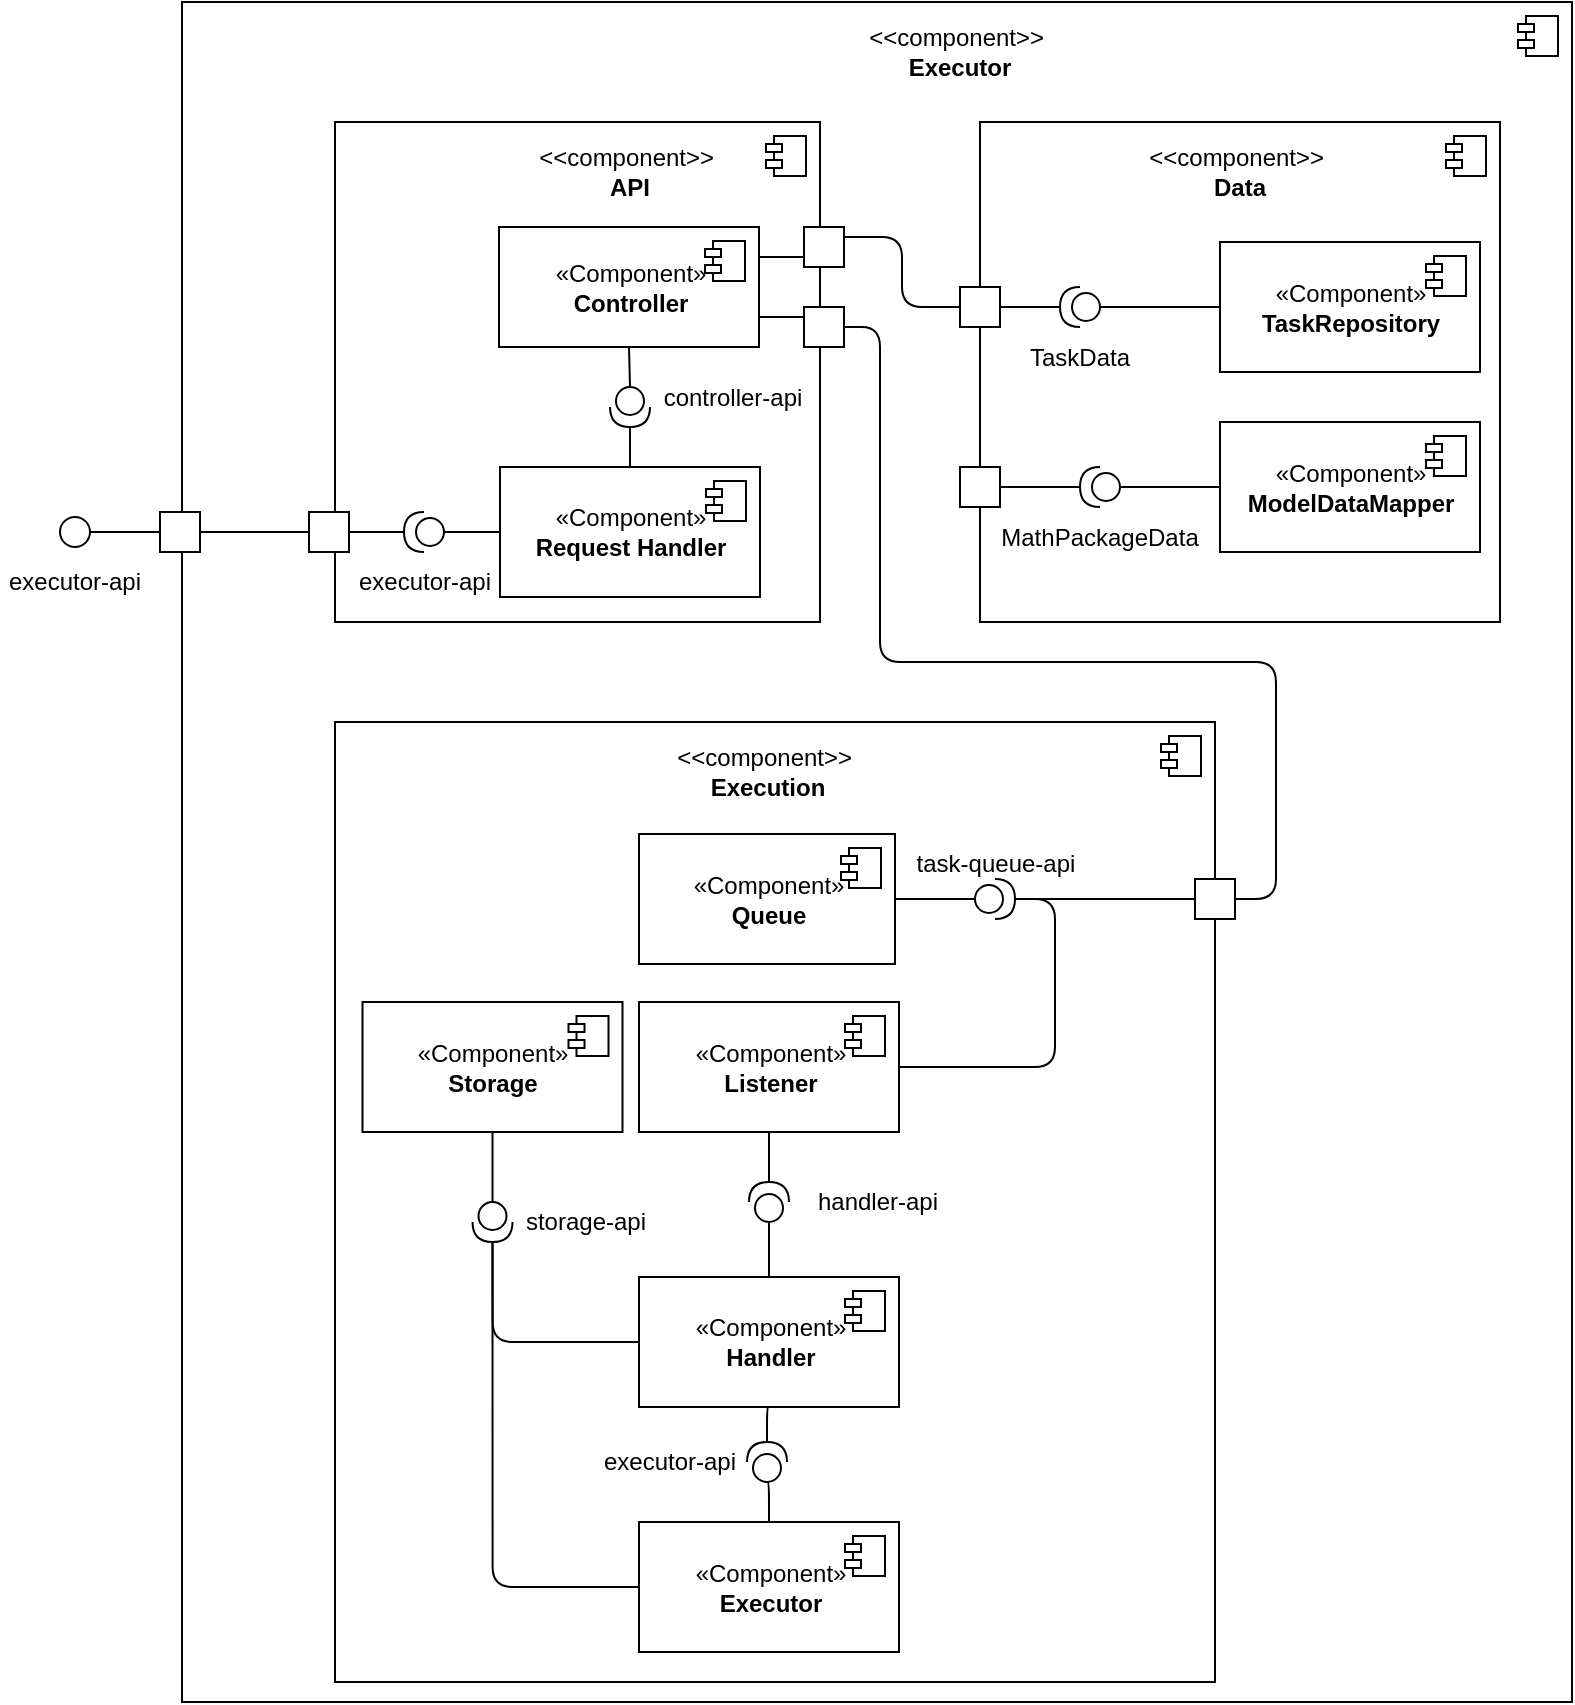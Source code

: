 <mxfile version="17.2.4" type="device"><diagram id="WurbF0cDGDQfX0howbOm" name="Страница 1"><mxGraphModel dx="1018" dy="1910" grid="1" gridSize="10" guides="1" tooltips="1" connect="1" arrows="1" fold="1" page="1" pageScale="1" pageWidth="827" pageHeight="1169" math="0" shadow="0"><root><mxCell id="0"/><mxCell id="1" parent="0"/><mxCell id="7Coa1NzDVGj1QFFaBr9d-44" value="" style="html=1;dropTarget=0;fillColor=none;" parent="1" vertex="1"><mxGeometry x="101" y="-1130" width="695" height="850" as="geometry"/></mxCell><mxCell id="7Coa1NzDVGj1QFFaBr9d-45" value="" style="shape=module;jettyWidth=8;jettyHeight=4;" parent="7Coa1NzDVGj1QFFaBr9d-44" vertex="1"><mxGeometry x="1" width="20" height="20" relative="1" as="geometry"><mxPoint x="-27" y="7" as="offset"/></mxGeometry></mxCell><mxCell id="7Coa1NzDVGj1QFFaBr9d-40" value="" style="html=1;dropTarget=0;" parent="1" vertex="1"><mxGeometry x="177.5" y="-1070" width="242.5" height="250" as="geometry"/></mxCell><mxCell id="7Coa1NzDVGj1QFFaBr9d-41" value="" style="shape=module;jettyWidth=8;jettyHeight=4;" parent="7Coa1NzDVGj1QFFaBr9d-40" vertex="1"><mxGeometry x="1" width="20" height="20" relative="1" as="geometry"><mxPoint x="-27" y="7" as="offset"/></mxGeometry></mxCell><mxCell id="7Coa1NzDVGj1QFFaBr9d-46" value="&amp;lt;&amp;lt;component&amp;gt;&amp;gt;&amp;nbsp;&lt;br&gt;&lt;b&gt;Executor&lt;/b&gt;" style="text;html=1;strokeColor=none;fillColor=none;align=center;verticalAlign=middle;whiteSpace=wrap;rounded=0;" parent="1" vertex="1"><mxGeometry x="459.5" y="-1120" width="60" height="30" as="geometry"/></mxCell><mxCell id="7Coa1NzDVGj1QFFaBr9d-47" value="&amp;lt;&amp;lt;component&amp;gt;&amp;gt;&amp;nbsp;&lt;br&gt;&lt;b&gt;API&lt;/b&gt;" style="text;html=1;strokeColor=none;fillColor=none;align=center;verticalAlign=middle;whiteSpace=wrap;rounded=0;" parent="1" vertex="1"><mxGeometry x="294.5" y="-1060" width="60" height="30" as="geometry"/></mxCell><mxCell id="7Coa1NzDVGj1QFFaBr9d-111" style="edgeStyle=orthogonalEdgeStyle;rounded=1;orthogonalLoop=1;jettySize=auto;html=1;exitX=1;exitY=0.25;exitDx=0;exitDy=0;entryX=0;entryY=0.75;entryDx=0;entryDy=0;endArrow=none;endFill=0;" parent="1" source="7Coa1NzDVGj1QFFaBr9d-49" target="7Coa1NzDVGj1QFFaBr9d-94" edge="1"><mxGeometry relative="1" as="geometry"/></mxCell><mxCell id="7Coa1NzDVGj1QFFaBr9d-112" style="edgeStyle=orthogonalEdgeStyle;rounded=1;orthogonalLoop=1;jettySize=auto;html=1;exitX=1;exitY=0.75;exitDx=0;exitDy=0;entryX=0;entryY=0.25;entryDx=0;entryDy=0;endArrow=none;endFill=0;" parent="1" source="7Coa1NzDVGj1QFFaBr9d-49" target="7Coa1NzDVGj1QFFaBr9d-97" edge="1"><mxGeometry relative="1" as="geometry"/></mxCell><mxCell id="7Coa1NzDVGj1QFFaBr9d-49" value="«Component»&lt;br&gt;&lt;b&gt;Controller&lt;/b&gt;" style="html=1;dropTarget=0;" parent="1" vertex="1"><mxGeometry x="259.5" y="-1017.5" width="130" height="60" as="geometry"/></mxCell><mxCell id="7Coa1NzDVGj1QFFaBr9d-50" value="" style="shape=module;jettyWidth=8;jettyHeight=4;" parent="7Coa1NzDVGj1QFFaBr9d-49" vertex="1"><mxGeometry x="1" width="20" height="20" relative="1" as="geometry"><mxPoint x="-27" y="7" as="offset"/></mxGeometry></mxCell><mxCell id="7Coa1NzDVGj1QFFaBr9d-51" value="«Component»&lt;br&gt;&lt;b&gt;Request Handler&lt;/b&gt;" style="html=1;dropTarget=0;" parent="1" vertex="1"><mxGeometry x="260" y="-897.5" width="130" height="65" as="geometry"/></mxCell><mxCell id="7Coa1NzDVGj1QFFaBr9d-52" value="" style="shape=module;jettyWidth=8;jettyHeight=4;" parent="7Coa1NzDVGj1QFFaBr9d-51" vertex="1"><mxGeometry x="1" width="20" height="20" relative="1" as="geometry"><mxPoint x="-27" y="7" as="offset"/></mxGeometry></mxCell><mxCell id="7Coa1NzDVGj1QFFaBr9d-53" value="" style="html=1;dropTarget=0;" parent="1" vertex="1"><mxGeometry x="500" y="-1070" width="260" height="250" as="geometry"/></mxCell><mxCell id="7Coa1NzDVGj1QFFaBr9d-54" value="" style="shape=module;jettyWidth=8;jettyHeight=4;" parent="7Coa1NzDVGj1QFFaBr9d-53" vertex="1"><mxGeometry x="1" width="20" height="20" relative="1" as="geometry"><mxPoint x="-27" y="7" as="offset"/></mxGeometry></mxCell><mxCell id="7Coa1NzDVGj1QFFaBr9d-55" value="&amp;lt;&amp;lt;component&amp;gt;&amp;gt;&amp;nbsp;&lt;br&gt;&lt;b&gt;Data&lt;/b&gt;" style="text;html=1;strokeColor=none;fillColor=none;align=center;verticalAlign=middle;whiteSpace=wrap;rounded=0;" parent="1" vertex="1"><mxGeometry x="600" y="-1060" width="60" height="30" as="geometry"/></mxCell><mxCell id="7Coa1NzDVGj1QFFaBr9d-80" style="edgeStyle=orthogonalEdgeStyle;rounded=0;orthogonalLoop=1;jettySize=auto;html=1;exitX=0;exitY=0.5;exitDx=0;exitDy=0;entryX=0;entryY=0.5;entryDx=0;entryDy=0;entryPerimeter=0;endArrow=none;endFill=0;" parent="1" source="7Coa1NzDVGj1QFFaBr9d-58" target="7Coa1NzDVGj1QFFaBr9d-79" edge="1"><mxGeometry relative="1" as="geometry"/></mxCell><mxCell id="7Coa1NzDVGj1QFFaBr9d-58" value="«Component»&lt;br&gt;&lt;b&gt;TaskRepository&lt;/b&gt;" style="html=1;dropTarget=0;" parent="1" vertex="1"><mxGeometry x="620" y="-1010" width="130" height="65" as="geometry"/></mxCell><mxCell id="7Coa1NzDVGj1QFFaBr9d-59" value="" style="shape=module;jettyWidth=8;jettyHeight=4;" parent="7Coa1NzDVGj1QFFaBr9d-58" vertex="1"><mxGeometry x="1" width="20" height="20" relative="1" as="geometry"><mxPoint x="-27" y="7" as="offset"/></mxGeometry></mxCell><mxCell id="7Coa1NzDVGj1QFFaBr9d-60" value="" style="html=1;dropTarget=0;" parent="1" vertex="1"><mxGeometry x="177.5" y="-770" width="440" height="480" as="geometry"/></mxCell><mxCell id="7Coa1NzDVGj1QFFaBr9d-61" value="" style="shape=module;jettyWidth=8;jettyHeight=4;" parent="7Coa1NzDVGj1QFFaBr9d-60" vertex="1"><mxGeometry x="1" width="20" height="20" relative="1" as="geometry"><mxPoint x="-27" y="7" as="offset"/></mxGeometry></mxCell><mxCell id="7Coa1NzDVGj1QFFaBr9d-62" value="&amp;lt;&amp;lt;component&amp;gt;&amp;gt;&amp;nbsp;&lt;br&gt;&lt;b&gt;Execution&lt;/b&gt;" style="text;html=1;strokeColor=none;fillColor=none;align=center;verticalAlign=middle;whiteSpace=wrap;rounded=0;" parent="1" vertex="1"><mxGeometry x="363.5" y="-760" width="60" height="30" as="geometry"/></mxCell><mxCell id="7Coa1NzDVGj1QFFaBr9d-63" value="«Component»&lt;br&gt;&lt;b&gt;Executor&lt;/b&gt;" style="html=1;dropTarget=0;" parent="1" vertex="1"><mxGeometry x="329.5" y="-370" width="130" height="65" as="geometry"/></mxCell><mxCell id="7Coa1NzDVGj1QFFaBr9d-64" value="" style="shape=module;jettyWidth=8;jettyHeight=4;" parent="7Coa1NzDVGj1QFFaBr9d-63" vertex="1"><mxGeometry x="1" width="20" height="20" relative="1" as="geometry"><mxPoint x="-27" y="7" as="offset"/></mxGeometry></mxCell><mxCell id="7Coa1NzDVGj1QFFaBr9d-122" style="edgeStyle=orthogonalEdgeStyle;rounded=1;orthogonalLoop=1;jettySize=auto;html=1;exitX=0.5;exitY=1;exitDx=0;exitDy=0;entryX=1;entryY=0.5;entryDx=0;entryDy=0;entryPerimeter=0;endArrow=none;endFill=0;" parent="1" source="7Coa1NzDVGj1QFFaBr9d-65" target="7Coa1NzDVGj1QFFaBr9d-121" edge="1"><mxGeometry relative="1" as="geometry"/></mxCell><mxCell id="7Coa1NzDVGj1QFFaBr9d-65" value="«Component»&lt;br&gt;&lt;b&gt;Handler&lt;/b&gt;" style="html=1;dropTarget=0;" parent="1" vertex="1"><mxGeometry x="329.5" y="-492.5" width="130" height="65" as="geometry"/></mxCell><mxCell id="7Coa1NzDVGj1QFFaBr9d-66" value="" style="shape=module;jettyWidth=8;jettyHeight=4;" parent="7Coa1NzDVGj1QFFaBr9d-65" vertex="1"><mxGeometry x="1" width="20" height="20" relative="1" as="geometry"><mxPoint x="-27" y="7" as="offset"/></mxGeometry></mxCell><mxCell id="7Coa1NzDVGj1QFFaBr9d-86" style="edgeStyle=orthogonalEdgeStyle;rounded=0;orthogonalLoop=1;jettySize=auto;html=1;exitX=0;exitY=0.5;exitDx=0;exitDy=0;entryX=0;entryY=0.5;entryDx=0;entryDy=0;entryPerimeter=0;endArrow=none;endFill=0;" parent="1" source="7Coa1NzDVGj1QFFaBr9d-67" target="7Coa1NzDVGj1QFFaBr9d-85" edge="1"><mxGeometry relative="1" as="geometry"/></mxCell><mxCell id="7Coa1NzDVGj1QFFaBr9d-67" value="«Component»&lt;br&gt;&lt;b&gt;ModelDataMapper&lt;/b&gt;" style="html=1;dropTarget=0;" parent="1" vertex="1"><mxGeometry x="620" y="-920" width="130" height="65" as="geometry"/></mxCell><mxCell id="7Coa1NzDVGj1QFFaBr9d-68" value="" style="shape=module;jettyWidth=8;jettyHeight=4;" parent="7Coa1NzDVGj1QFFaBr9d-67" vertex="1"><mxGeometry x="1" width="20" height="20" relative="1" as="geometry"><mxPoint x="-27" y="7" as="offset"/></mxGeometry></mxCell><mxCell id="7Coa1NzDVGj1QFFaBr9d-69" value="«Component»&lt;br&gt;&lt;b&gt;Listener&lt;/b&gt;" style="html=1;dropTarget=0;" parent="1" vertex="1"><mxGeometry x="329.5" y="-630" width="130" height="65" as="geometry"/></mxCell><mxCell id="7Coa1NzDVGj1QFFaBr9d-70" value="" style="shape=module;jettyWidth=8;jettyHeight=4;" parent="7Coa1NzDVGj1QFFaBr9d-69" vertex="1"><mxGeometry x="1" width="20" height="20" relative="1" as="geometry"><mxPoint x="-27" y="7" as="offset"/></mxGeometry></mxCell><mxCell id="7Coa1NzDVGj1QFFaBr9d-91" style="edgeStyle=orthogonalEdgeStyle;rounded=0;orthogonalLoop=1;jettySize=auto;html=1;exitX=1;exitY=0.5;exitDx=0;exitDy=0;entryX=0;entryY=0.5;entryDx=0;entryDy=0;entryPerimeter=0;endArrow=none;endFill=0;" parent="1" source="7Coa1NzDVGj1QFFaBr9d-72" target="7Coa1NzDVGj1QFFaBr9d-78" edge="1"><mxGeometry relative="1" as="geometry"/></mxCell><mxCell id="7Coa1NzDVGj1QFFaBr9d-72" value="«Component»&lt;br&gt;&lt;b&gt;Queue&lt;/b&gt;" style="html=1;dropTarget=0;" parent="1" vertex="1"><mxGeometry x="329.5" y="-714" width="128" height="65" as="geometry"/></mxCell><mxCell id="7Coa1NzDVGj1QFFaBr9d-73" value="" style="shape=module;jettyWidth=8;jettyHeight=4;" parent="7Coa1NzDVGj1QFFaBr9d-72" vertex="1"><mxGeometry x="1" width="20" height="20" relative="1" as="geometry"><mxPoint x="-27" y="7" as="offset"/></mxGeometry></mxCell><mxCell id="7Coa1NzDVGj1QFFaBr9d-74" value="«Component»&lt;br&gt;&lt;b&gt;Storage&lt;/b&gt;" style="html=1;dropTarget=0;" parent="1" vertex="1"><mxGeometry x="191.25" y="-630" width="130" height="65" as="geometry"/></mxCell><mxCell id="7Coa1NzDVGj1QFFaBr9d-75" value="" style="shape=module;jettyWidth=8;jettyHeight=4;" parent="7Coa1NzDVGj1QFFaBr9d-74" vertex="1"><mxGeometry x="1" width="20" height="20" relative="1" as="geometry"><mxPoint x="-27" y="7" as="offset"/></mxGeometry></mxCell><mxCell id="7Coa1NzDVGj1QFFaBr9d-76" value="" style="whiteSpace=wrap;html=1;aspect=fixed;" parent="1" vertex="1"><mxGeometry x="607.5" y="-691.5" width="20" height="20" as="geometry"/></mxCell><mxCell id="7Coa1NzDVGj1QFFaBr9d-92" style="edgeStyle=orthogonalEdgeStyle;rounded=0;orthogonalLoop=1;jettySize=auto;html=1;exitX=1;exitY=0.5;exitDx=0;exitDy=0;exitPerimeter=0;entryX=0;entryY=0.5;entryDx=0;entryDy=0;endArrow=none;endFill=0;" parent="1" source="7Coa1NzDVGj1QFFaBr9d-78" target="7Coa1NzDVGj1QFFaBr9d-76" edge="1"><mxGeometry relative="1" as="geometry"/></mxCell><mxCell id="7Coa1NzDVGj1QFFaBr9d-115" style="edgeStyle=orthogonalEdgeStyle;rounded=1;orthogonalLoop=1;jettySize=auto;html=1;exitX=1;exitY=0.5;exitDx=0;exitDy=0;exitPerimeter=0;entryX=1;entryY=0.5;entryDx=0;entryDy=0;endArrow=none;endFill=0;" parent="1" source="7Coa1NzDVGj1QFFaBr9d-78" target="7Coa1NzDVGj1QFFaBr9d-69" edge="1"><mxGeometry relative="1" as="geometry"/></mxCell><mxCell id="7Coa1NzDVGj1QFFaBr9d-78" value="" style="shape=providedRequiredInterface;html=1;verticalLabelPosition=bottom;sketch=0;direction=east;" parent="1" vertex="1"><mxGeometry x="497.5" y="-691.5" width="20" height="20" as="geometry"/></mxCell><mxCell id="7Coa1NzDVGj1QFFaBr9d-82" style="edgeStyle=orthogonalEdgeStyle;rounded=0;orthogonalLoop=1;jettySize=auto;html=1;exitX=1;exitY=0.5;exitDx=0;exitDy=0;exitPerimeter=0;entryX=1;entryY=0.5;entryDx=0;entryDy=0;endArrow=none;endFill=0;" parent="1" source="7Coa1NzDVGj1QFFaBr9d-79" target="7Coa1NzDVGj1QFFaBr9d-81" edge="1"><mxGeometry relative="1" as="geometry"/></mxCell><mxCell id="7Coa1NzDVGj1QFFaBr9d-79" value="" style="shape=providedRequiredInterface;html=1;verticalLabelPosition=bottom;sketch=0;direction=west;" parent="1" vertex="1"><mxGeometry x="540" y="-987.5" width="20" height="20" as="geometry"/></mxCell><mxCell id="7Coa1NzDVGj1QFFaBr9d-81" value="" style="whiteSpace=wrap;html=1;aspect=fixed;" parent="1" vertex="1"><mxGeometry x="490" y="-987.5" width="20" height="20" as="geometry"/></mxCell><mxCell id="7Coa1NzDVGj1QFFaBr9d-84" value="TaskData" style="text;html=1;strokeColor=none;fillColor=none;align=center;verticalAlign=middle;whiteSpace=wrap;rounded=0;" parent="1" vertex="1"><mxGeometry x="520" y="-967.5" width="60" height="30" as="geometry"/></mxCell><mxCell id="7Coa1NzDVGj1QFFaBr9d-90" style="edgeStyle=orthogonalEdgeStyle;rounded=0;orthogonalLoop=1;jettySize=auto;html=1;exitX=1;exitY=0.5;exitDx=0;exitDy=0;exitPerimeter=0;endArrow=none;endFill=0;" parent="1" source="7Coa1NzDVGj1QFFaBr9d-85" target="7Coa1NzDVGj1QFFaBr9d-89" edge="1"><mxGeometry relative="1" as="geometry"/></mxCell><mxCell id="7Coa1NzDVGj1QFFaBr9d-85" value="" style="shape=providedRequiredInterface;html=1;verticalLabelPosition=bottom;sketch=0;direction=west;" parent="1" vertex="1"><mxGeometry x="550" y="-897.5" width="20" height="20" as="geometry"/></mxCell><mxCell id="7Coa1NzDVGj1QFFaBr9d-87" value="MathPackageData" style="text;html=1;strokeColor=none;fillColor=none;align=center;verticalAlign=middle;whiteSpace=wrap;rounded=0;" parent="1" vertex="1"><mxGeometry x="530" y="-877.5" width="60" height="30" as="geometry"/></mxCell><mxCell id="7Coa1NzDVGj1QFFaBr9d-89" value="" style="whiteSpace=wrap;html=1;aspect=fixed;" parent="1" vertex="1"><mxGeometry x="490" y="-897.5" width="20" height="20" as="geometry"/></mxCell><mxCell id="7Coa1NzDVGj1QFFaBr9d-113" style="edgeStyle=orthogonalEdgeStyle;rounded=1;orthogonalLoop=1;jettySize=auto;html=1;exitX=1;exitY=0.25;exitDx=0;exitDy=0;entryX=0;entryY=0.5;entryDx=0;entryDy=0;endArrow=none;endFill=0;" parent="1" source="7Coa1NzDVGj1QFFaBr9d-94" target="7Coa1NzDVGj1QFFaBr9d-81" edge="1"><mxGeometry relative="1" as="geometry"/></mxCell><mxCell id="7Coa1NzDVGj1QFFaBr9d-94" value="" style="whiteSpace=wrap;html=1;aspect=fixed;" parent="1" vertex="1"><mxGeometry x="412" y="-1017.5" width="20" height="20" as="geometry"/></mxCell><mxCell id="7Coa1NzDVGj1QFFaBr9d-132" style="edgeStyle=orthogonalEdgeStyle;rounded=1;orthogonalLoop=1;jettySize=auto;html=1;exitX=1;exitY=0.5;exitDx=0;exitDy=0;entryX=1;entryY=0.5;entryDx=0;entryDy=0;endArrow=none;endFill=0;" parent="1" source="7Coa1NzDVGj1QFFaBr9d-97" target="7Coa1NzDVGj1QFFaBr9d-76" edge="1"><mxGeometry relative="1" as="geometry"><Array as="points"><mxPoint x="450" y="-967"/><mxPoint x="450" y="-800"/><mxPoint x="648" y="-800"/><mxPoint x="648" y="-681"/></Array></mxGeometry></mxCell><mxCell id="7Coa1NzDVGj1QFFaBr9d-97" value="" style="whiteSpace=wrap;html=1;aspect=fixed;" parent="1" vertex="1"><mxGeometry x="412" y="-977.5" width="20" height="20" as="geometry"/></mxCell><mxCell id="7Coa1NzDVGj1QFFaBr9d-106" style="edgeStyle=orthogonalEdgeStyle;rounded=1;orthogonalLoop=1;jettySize=auto;html=1;exitX=1;exitY=0.5;exitDx=0;exitDy=0;exitPerimeter=0;entryX=0.5;entryY=0;entryDx=0;entryDy=0;endArrow=none;endFill=0;" parent="1" source="7Coa1NzDVGj1QFFaBr9d-99" target="7Coa1NzDVGj1QFFaBr9d-51" edge="1"><mxGeometry relative="1" as="geometry"/></mxCell><mxCell id="7Coa1NzDVGj1QFFaBr9d-107" style="edgeStyle=orthogonalEdgeStyle;rounded=1;orthogonalLoop=1;jettySize=auto;html=1;exitX=0;exitY=0.5;exitDx=0;exitDy=0;exitPerimeter=0;entryX=0.5;entryY=1;entryDx=0;entryDy=0;endArrow=none;endFill=0;" parent="1" source="7Coa1NzDVGj1QFFaBr9d-99" target="7Coa1NzDVGj1QFFaBr9d-49" edge="1"><mxGeometry relative="1" as="geometry"/></mxCell><mxCell id="7Coa1NzDVGj1QFFaBr9d-99" value="" style="shape=providedRequiredInterface;html=1;verticalLabelPosition=bottom;sketch=0;direction=south;" parent="1" vertex="1"><mxGeometry x="315" y="-937.5" width="20" height="20" as="geometry"/></mxCell><mxCell id="7Coa1NzDVGj1QFFaBr9d-103" style="edgeStyle=orthogonalEdgeStyle;rounded=1;orthogonalLoop=1;jettySize=auto;html=1;exitX=1;exitY=0.5;exitDx=0;exitDy=0;exitPerimeter=0;entryX=1;entryY=0.5;entryDx=0;entryDy=0;endArrow=none;endFill=0;" parent="1" source="7Coa1NzDVGj1QFFaBr9d-100" target="7Coa1NzDVGj1QFFaBr9d-102" edge="1"><mxGeometry relative="1" as="geometry"/></mxCell><mxCell id="7Coa1NzDVGj1QFFaBr9d-104" style="edgeStyle=orthogonalEdgeStyle;rounded=1;orthogonalLoop=1;jettySize=auto;html=1;exitX=0;exitY=0.5;exitDx=0;exitDy=0;exitPerimeter=0;entryX=0;entryY=0.5;entryDx=0;entryDy=0;endArrow=none;endFill=0;" parent="1" source="7Coa1NzDVGj1QFFaBr9d-100" target="7Coa1NzDVGj1QFFaBr9d-51" edge="1"><mxGeometry relative="1" as="geometry"/></mxCell><mxCell id="7Coa1NzDVGj1QFFaBr9d-100" value="" style="shape=providedRequiredInterface;html=1;verticalLabelPosition=bottom;sketch=0;direction=west;" parent="1" vertex="1"><mxGeometry x="212" y="-875" width="20" height="20" as="geometry"/></mxCell><mxCell id="7Coa1NzDVGj1QFFaBr9d-135" style="edgeStyle=orthogonalEdgeStyle;rounded=1;orthogonalLoop=1;jettySize=auto;html=1;exitX=0;exitY=0.5;exitDx=0;exitDy=0;entryX=1;entryY=0.5;entryDx=0;entryDy=0;endArrow=none;endFill=0;" parent="1" source="7Coa1NzDVGj1QFFaBr9d-102" target="7Coa1NzDVGj1QFFaBr9d-134" edge="1"><mxGeometry relative="1" as="geometry"/></mxCell><mxCell id="7Coa1NzDVGj1QFFaBr9d-102" value="" style="whiteSpace=wrap;html=1;aspect=fixed;" parent="1" vertex="1"><mxGeometry x="164.5" y="-875" width="20" height="20" as="geometry"/></mxCell><mxCell id="7Coa1NzDVGj1QFFaBr9d-105" value="executor-api" style="text;html=1;strokeColor=none;fillColor=none;align=center;verticalAlign=middle;whiteSpace=wrap;rounded=0;" parent="1" vertex="1"><mxGeometry x="184.5" y="-855" width="75" height="30" as="geometry"/></mxCell><mxCell id="7Coa1NzDVGj1QFFaBr9d-110" value="controller-api" style="text;html=1;strokeColor=none;fillColor=none;align=center;verticalAlign=middle;whiteSpace=wrap;rounded=0;" parent="1" vertex="1"><mxGeometry x="339" y="-947.5" width="75" height="30" as="geometry"/></mxCell><mxCell id="7Coa1NzDVGj1QFFaBr9d-114" value="task-queue-api" style="text;html=1;strokeColor=none;fillColor=none;align=center;verticalAlign=middle;whiteSpace=wrap;rounded=0;" parent="1" vertex="1"><mxGeometry x="462.5" y="-714" width="90" height="30" as="geometry"/></mxCell><mxCell id="7Coa1NzDVGj1QFFaBr9d-118" style="edgeStyle=orthogonalEdgeStyle;rounded=1;orthogonalLoop=1;jettySize=auto;html=1;exitX=1;exitY=0.5;exitDx=0;exitDy=0;exitPerimeter=0;entryX=0.5;entryY=1;entryDx=0;entryDy=0;endArrow=none;endFill=0;" parent="1" source="7Coa1NzDVGj1QFFaBr9d-116" target="7Coa1NzDVGj1QFFaBr9d-69" edge="1"><mxGeometry relative="1" as="geometry"/></mxCell><mxCell id="7Coa1NzDVGj1QFFaBr9d-119" style="edgeStyle=orthogonalEdgeStyle;rounded=1;orthogonalLoop=1;jettySize=auto;html=1;exitX=0;exitY=0.5;exitDx=0;exitDy=0;exitPerimeter=0;entryX=0.5;entryY=0;entryDx=0;entryDy=0;endArrow=none;endFill=0;" parent="1" source="7Coa1NzDVGj1QFFaBr9d-116" target="7Coa1NzDVGj1QFFaBr9d-65" edge="1"><mxGeometry relative="1" as="geometry"/></mxCell><mxCell id="7Coa1NzDVGj1QFFaBr9d-116" value="" style="shape=providedRequiredInterface;html=1;verticalLabelPosition=bottom;sketch=0;direction=north;" parent="1" vertex="1"><mxGeometry x="384.5" y="-540" width="20" height="20" as="geometry"/></mxCell><mxCell id="7Coa1NzDVGj1QFFaBr9d-120" value="handler-api" style="text;html=1;strokeColor=none;fillColor=none;align=center;verticalAlign=middle;whiteSpace=wrap;rounded=0;" parent="1" vertex="1"><mxGeometry x="403.5" y="-545" width="90" height="30" as="geometry"/></mxCell><mxCell id="7Coa1NzDVGj1QFFaBr9d-123" style="edgeStyle=orthogonalEdgeStyle;rounded=1;orthogonalLoop=1;jettySize=auto;html=1;exitX=0;exitY=0.5;exitDx=0;exitDy=0;exitPerimeter=0;entryX=0.5;entryY=0;entryDx=0;entryDy=0;endArrow=none;endFill=0;" parent="1" source="7Coa1NzDVGj1QFFaBr9d-121" target="7Coa1NzDVGj1QFFaBr9d-63" edge="1"><mxGeometry relative="1" as="geometry"/></mxCell><mxCell id="7Coa1NzDVGj1QFFaBr9d-121" value="" style="shape=providedRequiredInterface;html=1;verticalLabelPosition=bottom;sketch=0;direction=north;" parent="1" vertex="1"><mxGeometry x="383.5" y="-410" width="20" height="20" as="geometry"/></mxCell><mxCell id="7Coa1NzDVGj1QFFaBr9d-124" value="executor-api" style="text;html=1;strokeColor=none;fillColor=none;align=center;verticalAlign=middle;whiteSpace=wrap;rounded=0;" parent="1" vertex="1"><mxGeometry x="299.5" y="-415" width="90" height="30" as="geometry"/></mxCell><mxCell id="7Coa1NzDVGj1QFFaBr9d-127" style="edgeStyle=orthogonalEdgeStyle;rounded=1;orthogonalLoop=1;jettySize=auto;html=1;exitX=0;exitY=0.5;exitDx=0;exitDy=0;exitPerimeter=0;entryX=0.5;entryY=1;entryDx=0;entryDy=0;endArrow=none;endFill=0;" parent="1" source="7Coa1NzDVGj1QFFaBr9d-126" target="7Coa1NzDVGj1QFFaBr9d-74" edge="1"><mxGeometry relative="1" as="geometry"/></mxCell><mxCell id="7Coa1NzDVGj1QFFaBr9d-128" style="edgeStyle=orthogonalEdgeStyle;rounded=1;orthogonalLoop=1;jettySize=auto;html=1;exitX=1;exitY=0.5;exitDx=0;exitDy=0;exitPerimeter=0;entryX=0;entryY=0.5;entryDx=0;entryDy=0;endArrow=none;endFill=0;" parent="1" source="7Coa1NzDVGj1QFFaBr9d-126" target="7Coa1NzDVGj1QFFaBr9d-65" edge="1"><mxGeometry relative="1" as="geometry"/></mxCell><mxCell id="7Coa1NzDVGj1QFFaBr9d-129" style="edgeStyle=orthogonalEdgeStyle;rounded=1;orthogonalLoop=1;jettySize=auto;html=1;exitX=1;exitY=0.5;exitDx=0;exitDy=0;exitPerimeter=0;entryX=0;entryY=0.5;entryDx=0;entryDy=0;endArrow=none;endFill=0;" parent="1" source="7Coa1NzDVGj1QFFaBr9d-126" target="7Coa1NzDVGj1QFFaBr9d-63" edge="1"><mxGeometry relative="1" as="geometry"/></mxCell><mxCell id="7Coa1NzDVGj1QFFaBr9d-126" value="" style="shape=providedRequiredInterface;html=1;verticalLabelPosition=bottom;sketch=0;direction=south;" parent="1" vertex="1"><mxGeometry x="246.25" y="-530" width="20" height="20" as="geometry"/></mxCell><mxCell id="7Coa1NzDVGj1QFFaBr9d-130" value="storage-api" style="text;html=1;strokeColor=none;fillColor=none;align=center;verticalAlign=middle;whiteSpace=wrap;rounded=0;" parent="1" vertex="1"><mxGeometry x="257.5" y="-535" width="90" height="30" as="geometry"/></mxCell><mxCell id="7Coa1NzDVGj1QFFaBr9d-134" value="" style="whiteSpace=wrap;html=1;aspect=fixed;" parent="1" vertex="1"><mxGeometry x="90" y="-875" width="20" height="20" as="geometry"/></mxCell><mxCell id="7Coa1NzDVGj1QFFaBr9d-137" style="edgeStyle=orthogonalEdgeStyle;rounded=1;orthogonalLoop=1;jettySize=auto;html=1;exitX=1;exitY=0.5;exitDx=0;exitDy=0;entryX=0;entryY=0.5;entryDx=0;entryDy=0;endArrow=none;endFill=0;" parent="1" source="7Coa1NzDVGj1QFFaBr9d-136" target="7Coa1NzDVGj1QFFaBr9d-134" edge="1"><mxGeometry relative="1" as="geometry"/></mxCell><mxCell id="7Coa1NzDVGj1QFFaBr9d-136" value="" style="ellipse;whiteSpace=wrap;html=1;aspect=fixed;fillColor=default;" parent="1" vertex="1"><mxGeometry x="40" y="-872.5" width="15" height="15" as="geometry"/></mxCell><mxCell id="7Coa1NzDVGj1QFFaBr9d-138" value="executor-api" style="text;html=1;strokeColor=none;fillColor=none;align=center;verticalAlign=middle;whiteSpace=wrap;rounded=0;" parent="1" vertex="1"><mxGeometry x="10" y="-855" width="75" height="30" as="geometry"/></mxCell></root></mxGraphModel></diagram></mxfile>